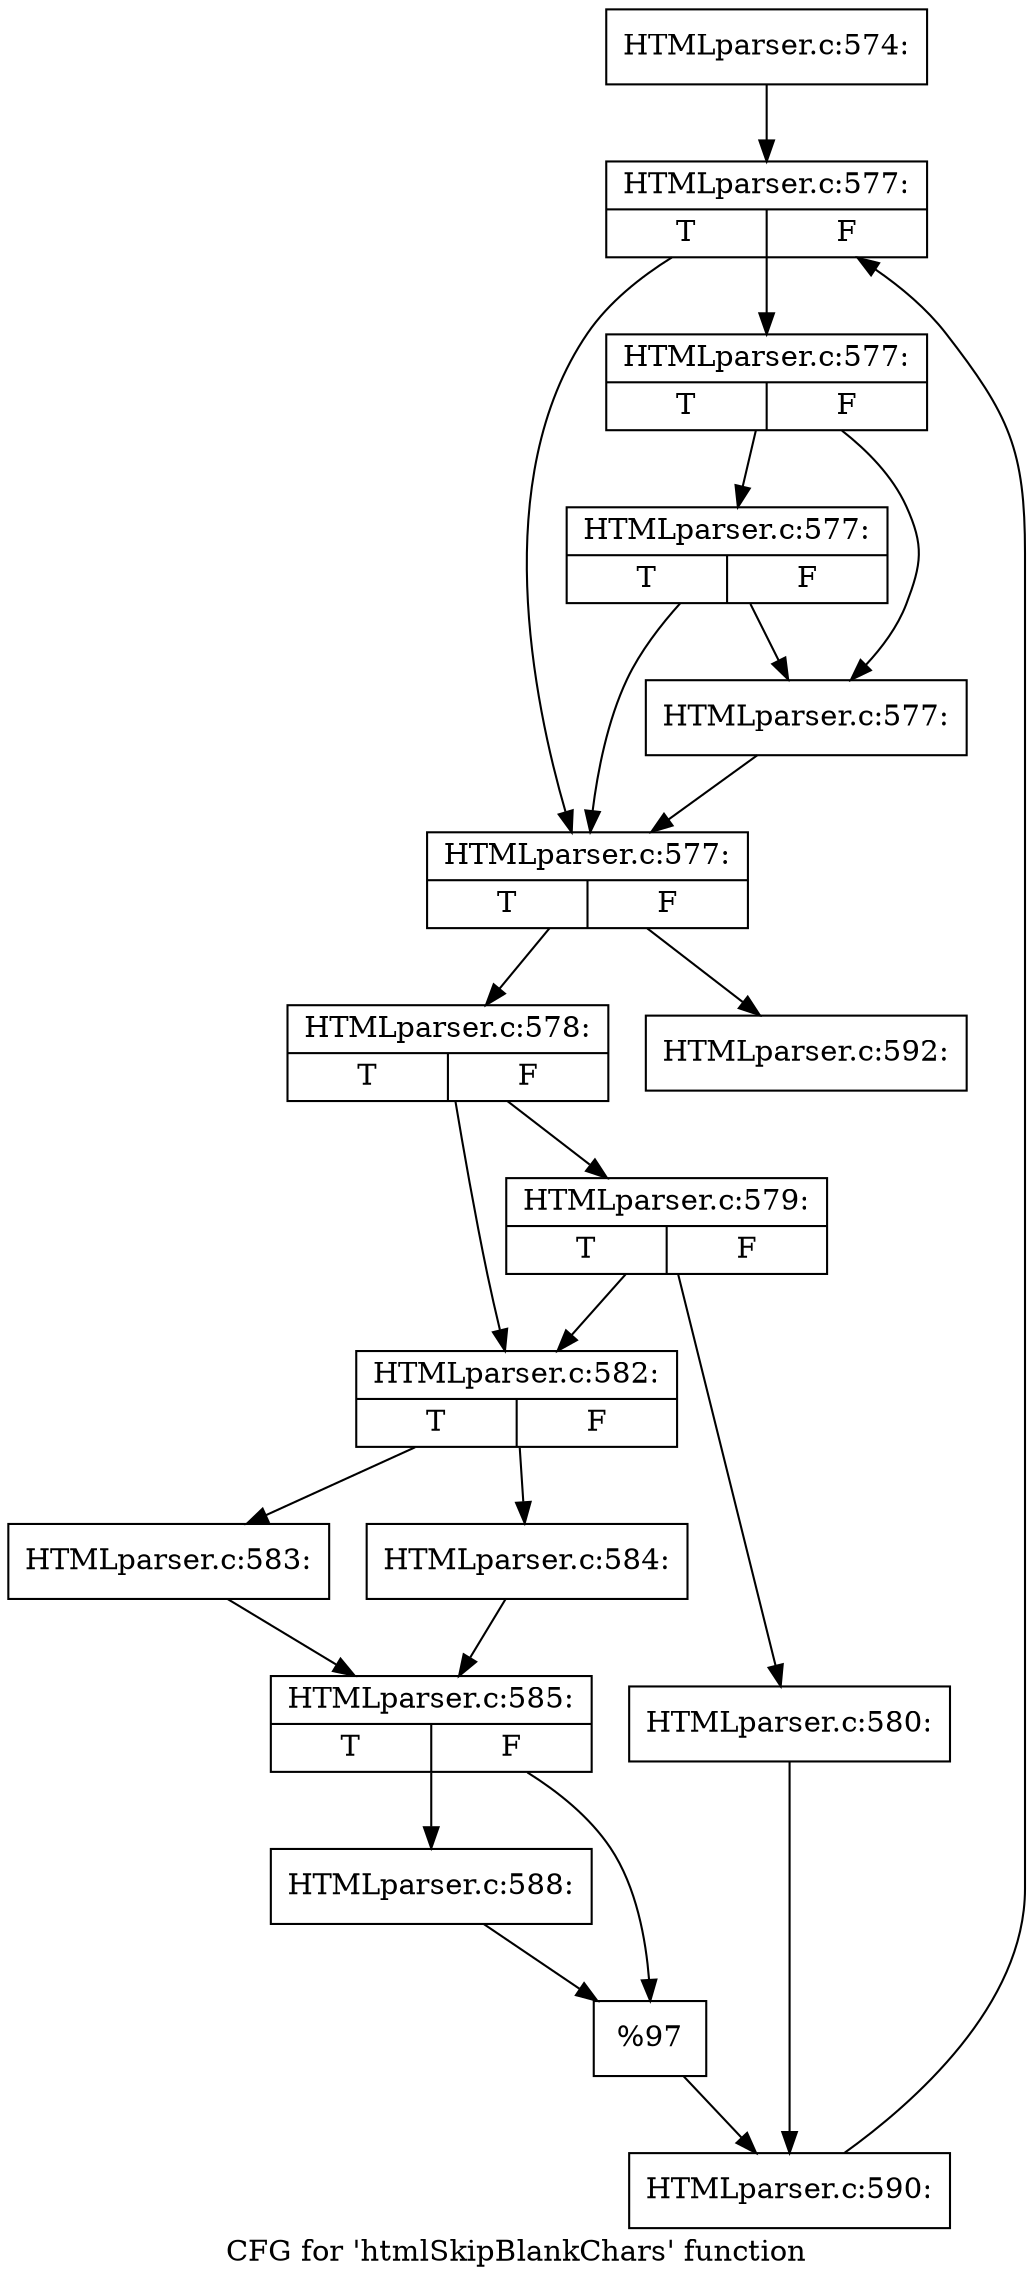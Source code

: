 digraph "CFG for 'htmlSkipBlankChars' function" {
	label="CFG for 'htmlSkipBlankChars' function";

	Node0x3fff3d0 [shape=record,label="{HTMLparser.c:574:}"];
	Node0x3fff3d0 -> Node0x401f460;
	Node0x401f460 [shape=record,label="{HTMLparser.c:577:|{<s0>T|<s1>F}}"];
	Node0x401f460 -> Node0x401f700;
	Node0x401f460 -> Node0x401f7a0;
	Node0x401f7a0 [shape=record,label="{HTMLparser.c:577:|{<s0>T|<s1>F}}"];
	Node0x401f7a0 -> Node0x401fc00;
	Node0x401f7a0 -> Node0x401f750;
	Node0x401fc00 [shape=record,label="{HTMLparser.c:577:|{<s0>T|<s1>F}}"];
	Node0x401fc00 -> Node0x401f700;
	Node0x401fc00 -> Node0x401f750;
	Node0x401f750 [shape=record,label="{HTMLparser.c:577:}"];
	Node0x401f750 -> Node0x401f700;
	Node0x401f700 [shape=record,label="{HTMLparser.c:577:|{<s0>T|<s1>F}}"];
	Node0x401f700 -> Node0x4020430;
	Node0x401f700 -> Node0x401f680;
	Node0x4020430 [shape=record,label="{HTMLparser.c:578:|{<s0>T|<s1>F}}"];
	Node0x4020430 -> Node0x4020be0;
	Node0x4020430 -> Node0x4020b90;
	Node0x4020be0 [shape=record,label="{HTMLparser.c:579:|{<s0>T|<s1>F}}"];
	Node0x4020be0 -> Node0x4020af0;
	Node0x4020be0 -> Node0x4020b90;
	Node0x4020af0 [shape=record,label="{HTMLparser.c:580:}"];
	Node0x4020af0 -> Node0x4020b40;
	Node0x4020b90 [shape=record,label="{HTMLparser.c:582:|{<s0>T|<s1>F}}"];
	Node0x4020b90 -> Node0x4022210;
	Node0x4020b90 -> Node0x40222b0;
	Node0x4022210 [shape=record,label="{HTMLparser.c:583:}"];
	Node0x4022210 -> Node0x4022260;
	Node0x40222b0 [shape=record,label="{HTMLparser.c:584:}"];
	Node0x40222b0 -> Node0x4022260;
	Node0x4022260 [shape=record,label="{HTMLparser.c:585:|{<s0>T|<s1>F}}"];
	Node0x4022260 -> Node0x4023af0;
	Node0x4022260 -> Node0x4023b40;
	Node0x4023af0 [shape=record,label="{HTMLparser.c:588:}"];
	Node0x4023af0 -> Node0x4023b40;
	Node0x4023b40 [shape=record,label="{%97}"];
	Node0x4023b40 -> Node0x4020b40;
	Node0x4020b40 [shape=record,label="{HTMLparser.c:590:}"];
	Node0x4020b40 -> Node0x401f460;
	Node0x401f680 [shape=record,label="{HTMLparser.c:592:}"];
}
